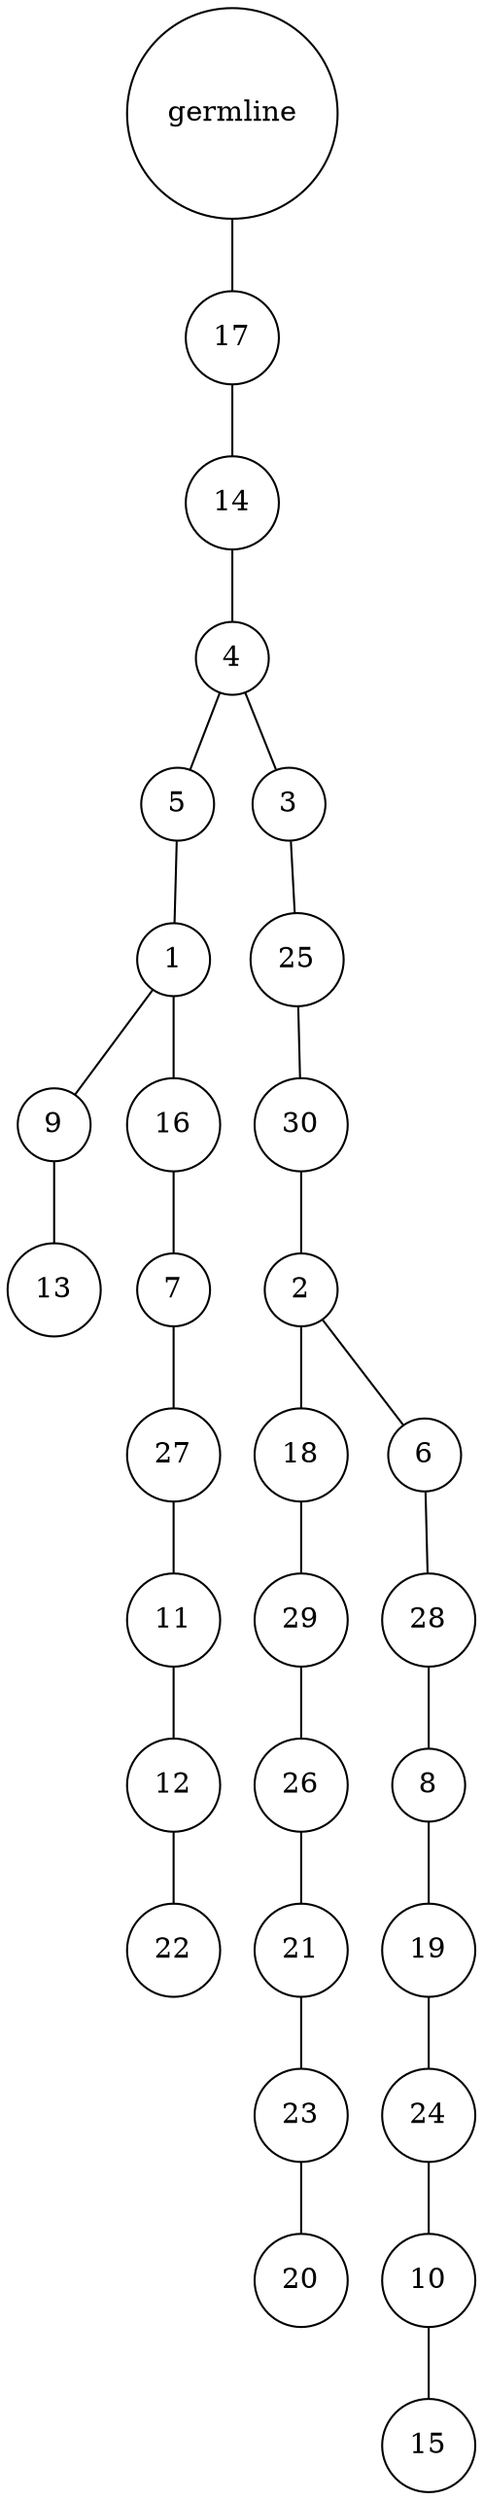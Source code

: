 graph {
	rankdir=UD;
	splines=line;
	node [shape=circle]
	"0x7f0a4ebee4f0" [label="germline"];
	"0x7f0a4ebee520" [label="17"];
	"0x7f0a4ebee4f0" -- "0x7f0a4ebee520" ;
	"0x7f0a4ebee550" [label="14"];
	"0x7f0a4ebee520" -- "0x7f0a4ebee550" ;
	"0x7f0a4ebee580" [label="4"];
	"0x7f0a4ebee550" -- "0x7f0a4ebee580" ;
	"0x7f0a4ebee5b0" [label="5"];
	"0x7f0a4ebee580" -- "0x7f0a4ebee5b0" ;
	"0x7f0a4ebee5e0" [label="1"];
	"0x7f0a4ebee5b0" -- "0x7f0a4ebee5e0" ;
	"0x7f0a4ebee610" [label="9"];
	"0x7f0a4ebee5e0" -- "0x7f0a4ebee610" ;
	"0x7f0a4ebee640" [label="13"];
	"0x7f0a4ebee610" -- "0x7f0a4ebee640" ;
	"0x7f0a4ebee670" [label="16"];
	"0x7f0a4ebee5e0" -- "0x7f0a4ebee670" ;
	"0x7f0a4ebee6a0" [label="7"];
	"0x7f0a4ebee670" -- "0x7f0a4ebee6a0" ;
	"0x7f0a4ebee6d0" [label="27"];
	"0x7f0a4ebee6a0" -- "0x7f0a4ebee6d0" ;
	"0x7f0a4ebee700" [label="11"];
	"0x7f0a4ebee6d0" -- "0x7f0a4ebee700" ;
	"0x7f0a4ebee730" [label="12"];
	"0x7f0a4ebee700" -- "0x7f0a4ebee730" ;
	"0x7f0a4ebee760" [label="22"];
	"0x7f0a4ebee730" -- "0x7f0a4ebee760" ;
	"0x7f0a4ebee790" [label="3"];
	"0x7f0a4ebee580" -- "0x7f0a4ebee790" ;
	"0x7f0a4ebee7c0" [label="25"];
	"0x7f0a4ebee790" -- "0x7f0a4ebee7c0" ;
	"0x7f0a4ebee7f0" [label="30"];
	"0x7f0a4ebee7c0" -- "0x7f0a4ebee7f0" ;
	"0x7f0a4ebee820" [label="2"];
	"0x7f0a4ebee7f0" -- "0x7f0a4ebee820" ;
	"0x7f0a4ebee850" [label="18"];
	"0x7f0a4ebee820" -- "0x7f0a4ebee850" ;
	"0x7f0a4ebee880" [label="29"];
	"0x7f0a4ebee850" -- "0x7f0a4ebee880" ;
	"0x7f0a4ebee8b0" [label="26"];
	"0x7f0a4ebee880" -- "0x7f0a4ebee8b0" ;
	"0x7f0a4ebee8e0" [label="21"];
	"0x7f0a4ebee8b0" -- "0x7f0a4ebee8e0" ;
	"0x7f0a4ebee910" [label="23"];
	"0x7f0a4ebee8e0" -- "0x7f0a4ebee910" ;
	"0x7f0a4ebee940" [label="20"];
	"0x7f0a4ebee910" -- "0x7f0a4ebee940" ;
	"0x7f0a4ebee970" [label="6"];
	"0x7f0a4ebee820" -- "0x7f0a4ebee970" ;
	"0x7f0a4ebee9a0" [label="28"];
	"0x7f0a4ebee970" -- "0x7f0a4ebee9a0" ;
	"0x7f0a4ebee9d0" [label="8"];
	"0x7f0a4ebee9a0" -- "0x7f0a4ebee9d0" ;
	"0x7f0a4ebeea00" [label="19"];
	"0x7f0a4ebee9d0" -- "0x7f0a4ebeea00" ;
	"0x7f0a4ebeea30" [label="24"];
	"0x7f0a4ebeea00" -- "0x7f0a4ebeea30" ;
	"0x7f0a4ebeea60" [label="10"];
	"0x7f0a4ebeea30" -- "0x7f0a4ebeea60" ;
	"0x7f0a4ebeea90" [label="15"];
	"0x7f0a4ebeea60" -- "0x7f0a4ebeea90" ;
}
